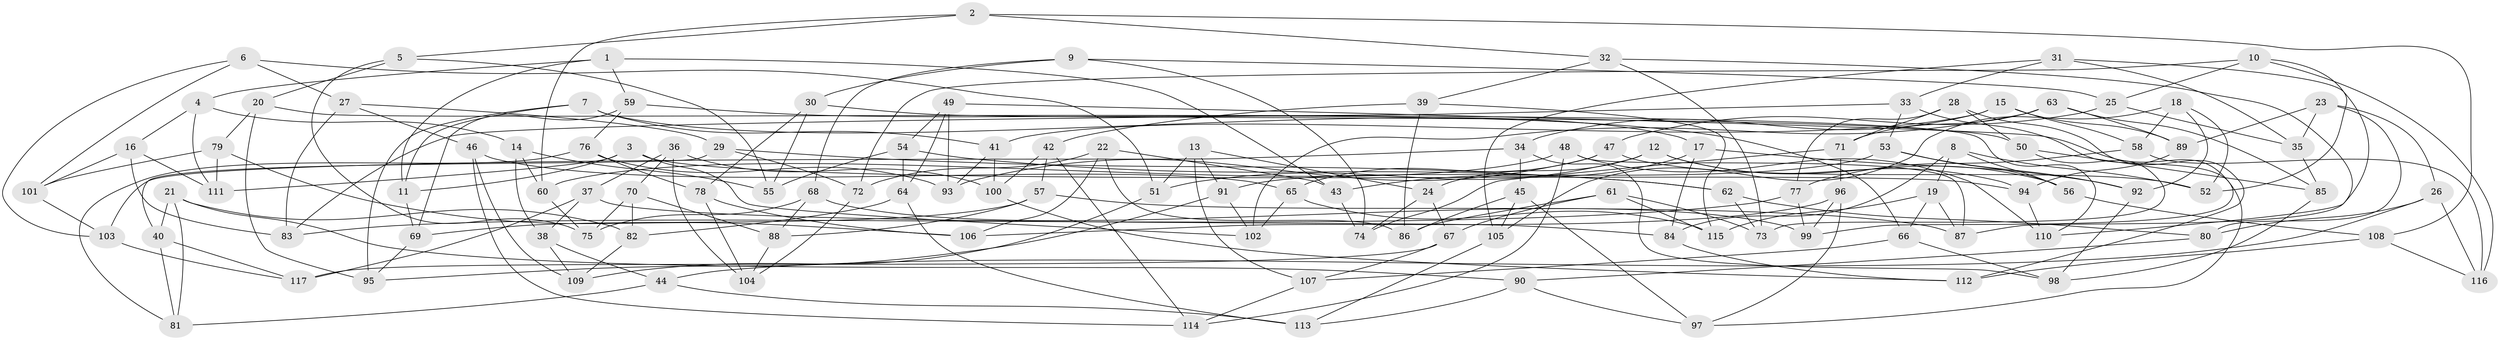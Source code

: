 // coarse degree distribution, {4: 0.5555555555555556, 6: 0.4444444444444444}
// Generated by graph-tools (version 1.1) at 2025/24/03/03/25 07:24:29]
// undirected, 117 vertices, 234 edges
graph export_dot {
graph [start="1"]
  node [color=gray90,style=filled];
  1;
  2;
  3;
  4;
  5;
  6;
  7;
  8;
  9;
  10;
  11;
  12;
  13;
  14;
  15;
  16;
  17;
  18;
  19;
  20;
  21;
  22;
  23;
  24;
  25;
  26;
  27;
  28;
  29;
  30;
  31;
  32;
  33;
  34;
  35;
  36;
  37;
  38;
  39;
  40;
  41;
  42;
  43;
  44;
  45;
  46;
  47;
  48;
  49;
  50;
  51;
  52;
  53;
  54;
  55;
  56;
  57;
  58;
  59;
  60;
  61;
  62;
  63;
  64;
  65;
  66;
  67;
  68;
  69;
  70;
  71;
  72;
  73;
  74;
  75;
  76;
  77;
  78;
  79;
  80;
  81;
  82;
  83;
  84;
  85;
  86;
  87;
  88;
  89;
  90;
  91;
  92;
  93;
  94;
  95;
  96;
  97;
  98;
  99;
  100;
  101;
  102;
  103;
  104;
  105;
  106;
  107;
  108;
  109;
  110;
  111;
  112;
  113;
  114;
  115;
  116;
  117;
  1 -- 43;
  1 -- 11;
  1 -- 59;
  1 -- 4;
  2 -- 32;
  2 -- 60;
  2 -- 108;
  2 -- 5;
  3 -- 111;
  3 -- 94;
  3 -- 11;
  3 -- 102;
  4 -- 14;
  4 -- 16;
  4 -- 111;
  5 -- 55;
  5 -- 20;
  5 -- 75;
  6 -- 27;
  6 -- 103;
  6 -- 51;
  6 -- 101;
  7 -- 95;
  7 -- 11;
  7 -- 17;
  7 -- 41;
  8 -- 19;
  8 -- 84;
  8 -- 52;
  8 -- 56;
  9 -- 68;
  9 -- 25;
  9 -- 30;
  9 -- 74;
  10 -- 72;
  10 -- 25;
  10 -- 116;
  10 -- 52;
  11 -- 69;
  12 -- 51;
  12 -- 94;
  12 -- 56;
  12 -- 24;
  13 -- 107;
  13 -- 91;
  13 -- 24;
  13 -- 51;
  14 -- 60;
  14 -- 38;
  14 -- 55;
  15 -- 89;
  15 -- 58;
  15 -- 41;
  15 -- 34;
  16 -- 83;
  16 -- 111;
  16 -- 101;
  17 -- 43;
  17 -- 84;
  17 -- 92;
  18 -- 105;
  18 -- 52;
  18 -- 58;
  18 -- 92;
  19 -- 87;
  19 -- 115;
  19 -- 66;
  20 -- 95;
  20 -- 79;
  20 -- 110;
  21 -- 81;
  21 -- 82;
  21 -- 40;
  21 -- 90;
  22 -- 72;
  22 -- 86;
  22 -- 106;
  22 -- 43;
  23 -- 80;
  23 -- 89;
  23 -- 26;
  23 -- 35;
  24 -- 74;
  24 -- 67;
  25 -- 47;
  25 -- 35;
  26 -- 80;
  26 -- 44;
  26 -- 116;
  27 -- 46;
  27 -- 29;
  27 -- 83;
  28 -- 77;
  28 -- 112;
  28 -- 50;
  28 -- 71;
  29 -- 72;
  29 -- 62;
  29 -- 40;
  30 -- 78;
  30 -- 50;
  30 -- 55;
  31 -- 105;
  31 -- 33;
  31 -- 35;
  31 -- 87;
  32 -- 39;
  32 -- 110;
  32 -- 73;
  33 -- 83;
  33 -- 53;
  33 -- 99;
  34 -- 103;
  34 -- 45;
  34 -- 98;
  35 -- 85;
  36 -- 37;
  36 -- 104;
  36 -- 100;
  36 -- 70;
  37 -- 117;
  37 -- 38;
  37 -- 84;
  38 -- 109;
  38 -- 44;
  39 -- 42;
  39 -- 86;
  39 -- 115;
  40 -- 81;
  40 -- 117;
  41 -- 100;
  41 -- 93;
  42 -- 100;
  42 -- 114;
  42 -- 57;
  43 -- 74;
  44 -- 81;
  44 -- 113;
  45 -- 86;
  45 -- 97;
  45 -- 105;
  46 -- 114;
  46 -- 65;
  46 -- 109;
  47 -- 93;
  47 -- 65;
  47 -- 52;
  48 -- 110;
  48 -- 60;
  48 -- 114;
  48 -- 87;
  49 -- 97;
  49 -- 64;
  49 -- 93;
  49 -- 54;
  50 -- 85;
  50 -- 73;
  51 -- 109;
  53 -- 92;
  53 -- 56;
  53 -- 91;
  54 -- 62;
  54 -- 55;
  54 -- 64;
  56 -- 108;
  57 -- 88;
  57 -- 69;
  57 -- 87;
  58 -- 77;
  58 -- 116;
  59 -- 69;
  59 -- 66;
  59 -- 76;
  60 -- 75;
  61 -- 73;
  61 -- 115;
  61 -- 86;
  61 -- 67;
  62 -- 80;
  62 -- 73;
  63 -- 71;
  63 -- 89;
  63 -- 85;
  63 -- 102;
  64 -- 113;
  64 -- 82;
  65 -- 102;
  65 -- 115;
  66 -- 98;
  66 -- 107;
  67 -- 117;
  67 -- 107;
  68 -- 99;
  68 -- 75;
  68 -- 88;
  69 -- 95;
  70 -- 82;
  70 -- 88;
  70 -- 75;
  71 -- 74;
  71 -- 96;
  72 -- 104;
  76 -- 81;
  76 -- 78;
  76 -- 93;
  77 -- 83;
  77 -- 99;
  78 -- 104;
  78 -- 106;
  79 -- 111;
  79 -- 101;
  79 -- 106;
  80 -- 90;
  82 -- 109;
  84 -- 112;
  85 -- 98;
  88 -- 104;
  89 -- 94;
  90 -- 113;
  90 -- 97;
  91 -- 95;
  91 -- 102;
  92 -- 98;
  94 -- 110;
  96 -- 99;
  96 -- 97;
  96 -- 106;
  100 -- 112;
  101 -- 103;
  103 -- 117;
  105 -- 113;
  107 -- 114;
  108 -- 116;
  108 -- 112;
}
